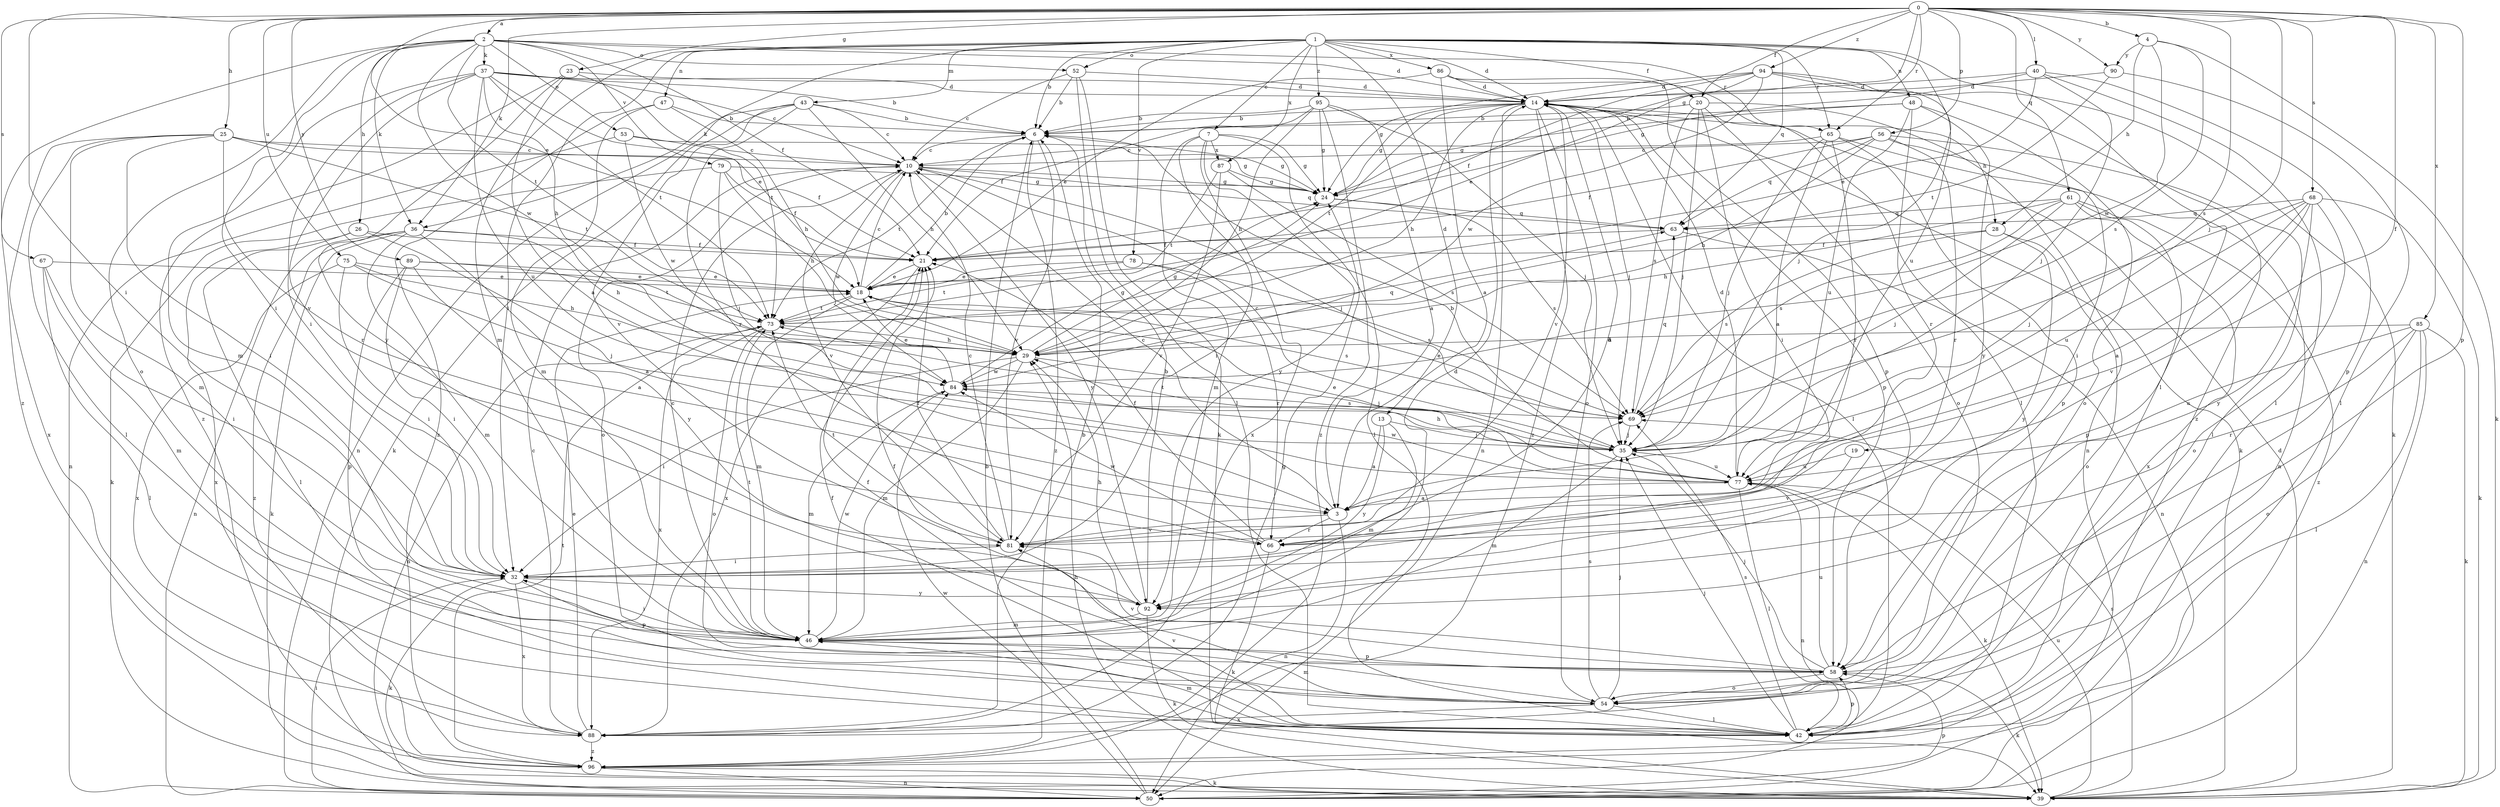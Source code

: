 strict digraph  {
0;
1;
2;
3;
4;
6;
7;
10;
13;
14;
18;
19;
20;
21;
23;
24;
25;
26;
28;
29;
32;
35;
36;
37;
39;
40;
42;
43;
46;
47;
48;
50;
52;
53;
54;
56;
58;
61;
63;
65;
66;
67;
68;
69;
73;
75;
77;
78;
79;
81;
84;
85;
86;
87;
88;
89;
90;
92;
94;
95;
96;
0 -> 2  [label=a];
0 -> 4  [label=b];
0 -> 18  [label=e];
0 -> 19  [label=f];
0 -> 20  [label=f];
0 -> 23  [label=g];
0 -> 24  [label=g];
0 -> 25  [label=h];
0 -> 32  [label=i];
0 -> 35  [label=j];
0 -> 36  [label=k];
0 -> 40  [label=l];
0 -> 56  [label=p];
0 -> 58  [label=p];
0 -> 61  [label=q];
0 -> 65  [label=r];
0 -> 67  [label=s];
0 -> 68  [label=s];
0 -> 69  [label=s];
0 -> 75  [label=u];
0 -> 85  [label=x];
0 -> 89  [label=y];
0 -> 90  [label=y];
0 -> 94  [label=z];
1 -> 6  [label=b];
1 -> 7  [label=c];
1 -> 13  [label=d];
1 -> 14  [label=d];
1 -> 20  [label=f];
1 -> 32  [label=i];
1 -> 36  [label=k];
1 -> 42  [label=l];
1 -> 43  [label=m];
1 -> 46  [label=m];
1 -> 47  [label=n];
1 -> 48  [label=n];
1 -> 52  [label=o];
1 -> 63  [label=q];
1 -> 65  [label=r];
1 -> 77  [label=u];
1 -> 78  [label=v];
1 -> 86  [label=x];
1 -> 87  [label=x];
1 -> 95  [label=z];
2 -> 14  [label=d];
2 -> 21  [label=f];
2 -> 26  [label=h];
2 -> 32  [label=i];
2 -> 36  [label=k];
2 -> 37  [label=k];
2 -> 52  [label=o];
2 -> 53  [label=o];
2 -> 54  [label=o];
2 -> 65  [label=r];
2 -> 73  [label=t];
2 -> 79  [label=v];
2 -> 84  [label=w];
2 -> 96  [label=z];
3 -> 10  [label=c];
3 -> 50  [label=n];
3 -> 66  [label=r];
3 -> 81  [label=v];
4 -> 28  [label=h];
4 -> 39  [label=k];
4 -> 69  [label=s];
4 -> 84  [label=w];
4 -> 90  [label=y];
6 -> 10  [label=c];
6 -> 24  [label=g];
6 -> 73  [label=t];
6 -> 81  [label=v];
6 -> 96  [label=z];
7 -> 24  [label=g];
7 -> 32  [label=i];
7 -> 42  [label=l];
7 -> 46  [label=m];
7 -> 87  [label=x];
7 -> 88  [label=x];
7 -> 92  [label=y];
10 -> 24  [label=g];
10 -> 35  [label=j];
10 -> 54  [label=o];
10 -> 63  [label=q];
10 -> 81  [label=v];
10 -> 84  [label=w];
10 -> 92  [label=y];
13 -> 3  [label=a];
13 -> 35  [label=j];
13 -> 46  [label=m];
13 -> 92  [label=y];
14 -> 6  [label=b];
14 -> 24  [label=g];
14 -> 28  [label=h];
14 -> 29  [label=h];
14 -> 35  [label=j];
14 -> 39  [label=k];
14 -> 42  [label=l];
14 -> 50  [label=n];
14 -> 54  [label=o];
14 -> 58  [label=p];
14 -> 73  [label=t];
14 -> 81  [label=v];
14 -> 96  [label=z];
18 -> 6  [label=b];
18 -> 10  [label=c];
18 -> 46  [label=m];
18 -> 69  [label=s];
18 -> 73  [label=t];
19 -> 77  [label=u];
19 -> 81  [label=v];
20 -> 6  [label=b];
20 -> 32  [label=i];
20 -> 35  [label=j];
20 -> 50  [label=n];
20 -> 54  [label=o];
20 -> 69  [label=s];
21 -> 18  [label=e];
21 -> 88  [label=x];
23 -> 3  [label=a];
23 -> 14  [label=d];
23 -> 73  [label=t];
23 -> 92  [label=y];
23 -> 96  [label=z];
24 -> 63  [label=q];
24 -> 69  [label=s];
25 -> 10  [label=c];
25 -> 21  [label=f];
25 -> 32  [label=i];
25 -> 42  [label=l];
25 -> 46  [label=m];
25 -> 66  [label=r];
25 -> 73  [label=t];
25 -> 88  [label=x];
26 -> 3  [label=a];
26 -> 21  [label=f];
26 -> 42  [label=l];
26 -> 88  [label=x];
28 -> 21  [label=f];
28 -> 54  [label=o];
28 -> 69  [label=s];
28 -> 92  [label=y];
29 -> 24  [label=g];
29 -> 32  [label=i];
29 -> 35  [label=j];
29 -> 46  [label=m];
29 -> 63  [label=q];
29 -> 84  [label=w];
32 -> 14  [label=d];
32 -> 39  [label=k];
32 -> 58  [label=p];
32 -> 88  [label=x];
32 -> 92  [label=y];
35 -> 10  [label=c];
35 -> 46  [label=m];
35 -> 73  [label=t];
35 -> 77  [label=u];
36 -> 21  [label=f];
36 -> 29  [label=h];
36 -> 39  [label=k];
36 -> 46  [label=m];
36 -> 50  [label=n];
36 -> 92  [label=y];
36 -> 96  [label=z];
37 -> 6  [label=b];
37 -> 10  [label=c];
37 -> 14  [label=d];
37 -> 18  [label=e];
37 -> 29  [label=h];
37 -> 32  [label=i];
37 -> 46  [label=m];
37 -> 73  [label=t];
37 -> 77  [label=u];
37 -> 81  [label=v];
39 -> 14  [label=d];
39 -> 29  [label=h];
39 -> 69  [label=s];
39 -> 77  [label=u];
40 -> 14  [label=d];
40 -> 18  [label=e];
40 -> 24  [label=g];
40 -> 35  [label=j];
40 -> 42  [label=l];
40 -> 58  [label=p];
42 -> 21  [label=f];
42 -> 35  [label=j];
42 -> 46  [label=m];
42 -> 58  [label=p];
42 -> 69  [label=s];
42 -> 81  [label=v];
43 -> 6  [label=b];
43 -> 10  [label=c];
43 -> 29  [label=h];
43 -> 39  [label=k];
43 -> 50  [label=n];
43 -> 66  [label=r];
43 -> 81  [label=v];
46 -> 10  [label=c];
46 -> 14  [label=d];
46 -> 32  [label=i];
46 -> 58  [label=p];
46 -> 73  [label=t];
46 -> 84  [label=w];
47 -> 6  [label=b];
47 -> 29  [label=h];
47 -> 46  [label=m];
47 -> 96  [label=z];
48 -> 6  [label=b];
48 -> 24  [label=g];
48 -> 54  [label=o];
48 -> 66  [label=r];
48 -> 77  [label=u];
48 -> 92  [label=y];
50 -> 6  [label=b];
50 -> 32  [label=i];
50 -> 58  [label=p];
50 -> 84  [label=w];
52 -> 6  [label=b];
52 -> 10  [label=c];
52 -> 14  [label=d];
52 -> 39  [label=k];
52 -> 42  [label=l];
53 -> 10  [label=c];
53 -> 24  [label=g];
53 -> 50  [label=n];
53 -> 84  [label=w];
54 -> 21  [label=f];
54 -> 35  [label=j];
54 -> 42  [label=l];
54 -> 46  [label=m];
54 -> 69  [label=s];
54 -> 88  [label=x];
56 -> 10  [label=c];
56 -> 21  [label=f];
56 -> 29  [label=h];
56 -> 32  [label=i];
56 -> 42  [label=l];
56 -> 63  [label=q];
56 -> 66  [label=r];
58 -> 21  [label=f];
58 -> 35  [label=j];
58 -> 39  [label=k];
58 -> 54  [label=o];
58 -> 77  [label=u];
58 -> 81  [label=v];
61 -> 29  [label=h];
61 -> 35  [label=j];
61 -> 58  [label=p];
61 -> 63  [label=q];
61 -> 69  [label=s];
61 -> 88  [label=x];
61 -> 96  [label=z];
63 -> 21  [label=f];
63 -> 50  [label=n];
65 -> 3  [label=a];
65 -> 10  [label=c];
65 -> 35  [label=j];
65 -> 50  [label=n];
65 -> 58  [label=p];
65 -> 66  [label=r];
66 -> 21  [label=f];
66 -> 39  [label=k];
66 -> 84  [label=w];
67 -> 18  [label=e];
67 -> 32  [label=i];
67 -> 42  [label=l];
67 -> 46  [label=m];
68 -> 3  [label=a];
68 -> 35  [label=j];
68 -> 39  [label=k];
68 -> 54  [label=o];
68 -> 63  [label=q];
68 -> 77  [label=u];
68 -> 81  [label=v];
68 -> 92  [label=y];
69 -> 18  [label=e];
69 -> 35  [label=j];
69 -> 63  [label=q];
73 -> 29  [label=h];
73 -> 50  [label=n];
73 -> 54  [label=o];
73 -> 88  [label=x];
75 -> 18  [label=e];
75 -> 29  [label=h];
75 -> 32  [label=i];
75 -> 35  [label=j];
75 -> 88  [label=x];
77 -> 3  [label=a];
77 -> 6  [label=b];
77 -> 14  [label=d];
77 -> 18  [label=e];
77 -> 29  [label=h];
77 -> 39  [label=k];
77 -> 42  [label=l];
77 -> 50  [label=n];
77 -> 84  [label=w];
78 -> 18  [label=e];
78 -> 66  [label=r];
78 -> 69  [label=s];
78 -> 73  [label=t];
79 -> 21  [label=f];
79 -> 24  [label=g];
79 -> 29  [label=h];
79 -> 35  [label=j];
79 -> 39  [label=k];
81 -> 10  [label=c];
81 -> 21  [label=f];
81 -> 32  [label=i];
81 -> 73  [label=t];
84 -> 18  [label=e];
84 -> 24  [label=g];
84 -> 46  [label=m];
84 -> 69  [label=s];
85 -> 29  [label=h];
85 -> 39  [label=k];
85 -> 42  [label=l];
85 -> 50  [label=n];
85 -> 54  [label=o];
85 -> 66  [label=r];
85 -> 77  [label=u];
86 -> 3  [label=a];
86 -> 14  [label=d];
86 -> 18  [label=e];
86 -> 42  [label=l];
86 -> 58  [label=p];
87 -> 24  [label=g];
87 -> 69  [label=s];
87 -> 73  [label=t];
87 -> 81  [label=v];
88 -> 6  [label=b];
88 -> 10  [label=c];
88 -> 18  [label=e];
88 -> 24  [label=g];
88 -> 96  [label=z];
89 -> 3  [label=a];
89 -> 18  [label=e];
89 -> 32  [label=i];
89 -> 58  [label=p];
89 -> 73  [label=t];
90 -> 14  [label=d];
90 -> 42  [label=l];
90 -> 73  [label=t];
92 -> 6  [label=b];
92 -> 29  [label=h];
92 -> 39  [label=k];
92 -> 46  [label=m];
94 -> 14  [label=d];
94 -> 18  [label=e];
94 -> 21  [label=f];
94 -> 24  [label=g];
94 -> 35  [label=j];
94 -> 39  [label=k];
94 -> 84  [label=w];
94 -> 96  [label=z];
95 -> 3  [label=a];
95 -> 6  [label=b];
95 -> 21  [label=f];
95 -> 24  [label=g];
95 -> 29  [label=h];
95 -> 35  [label=j];
95 -> 96  [label=z];
96 -> 39  [label=k];
96 -> 50  [label=n];
96 -> 73  [label=t];
}
